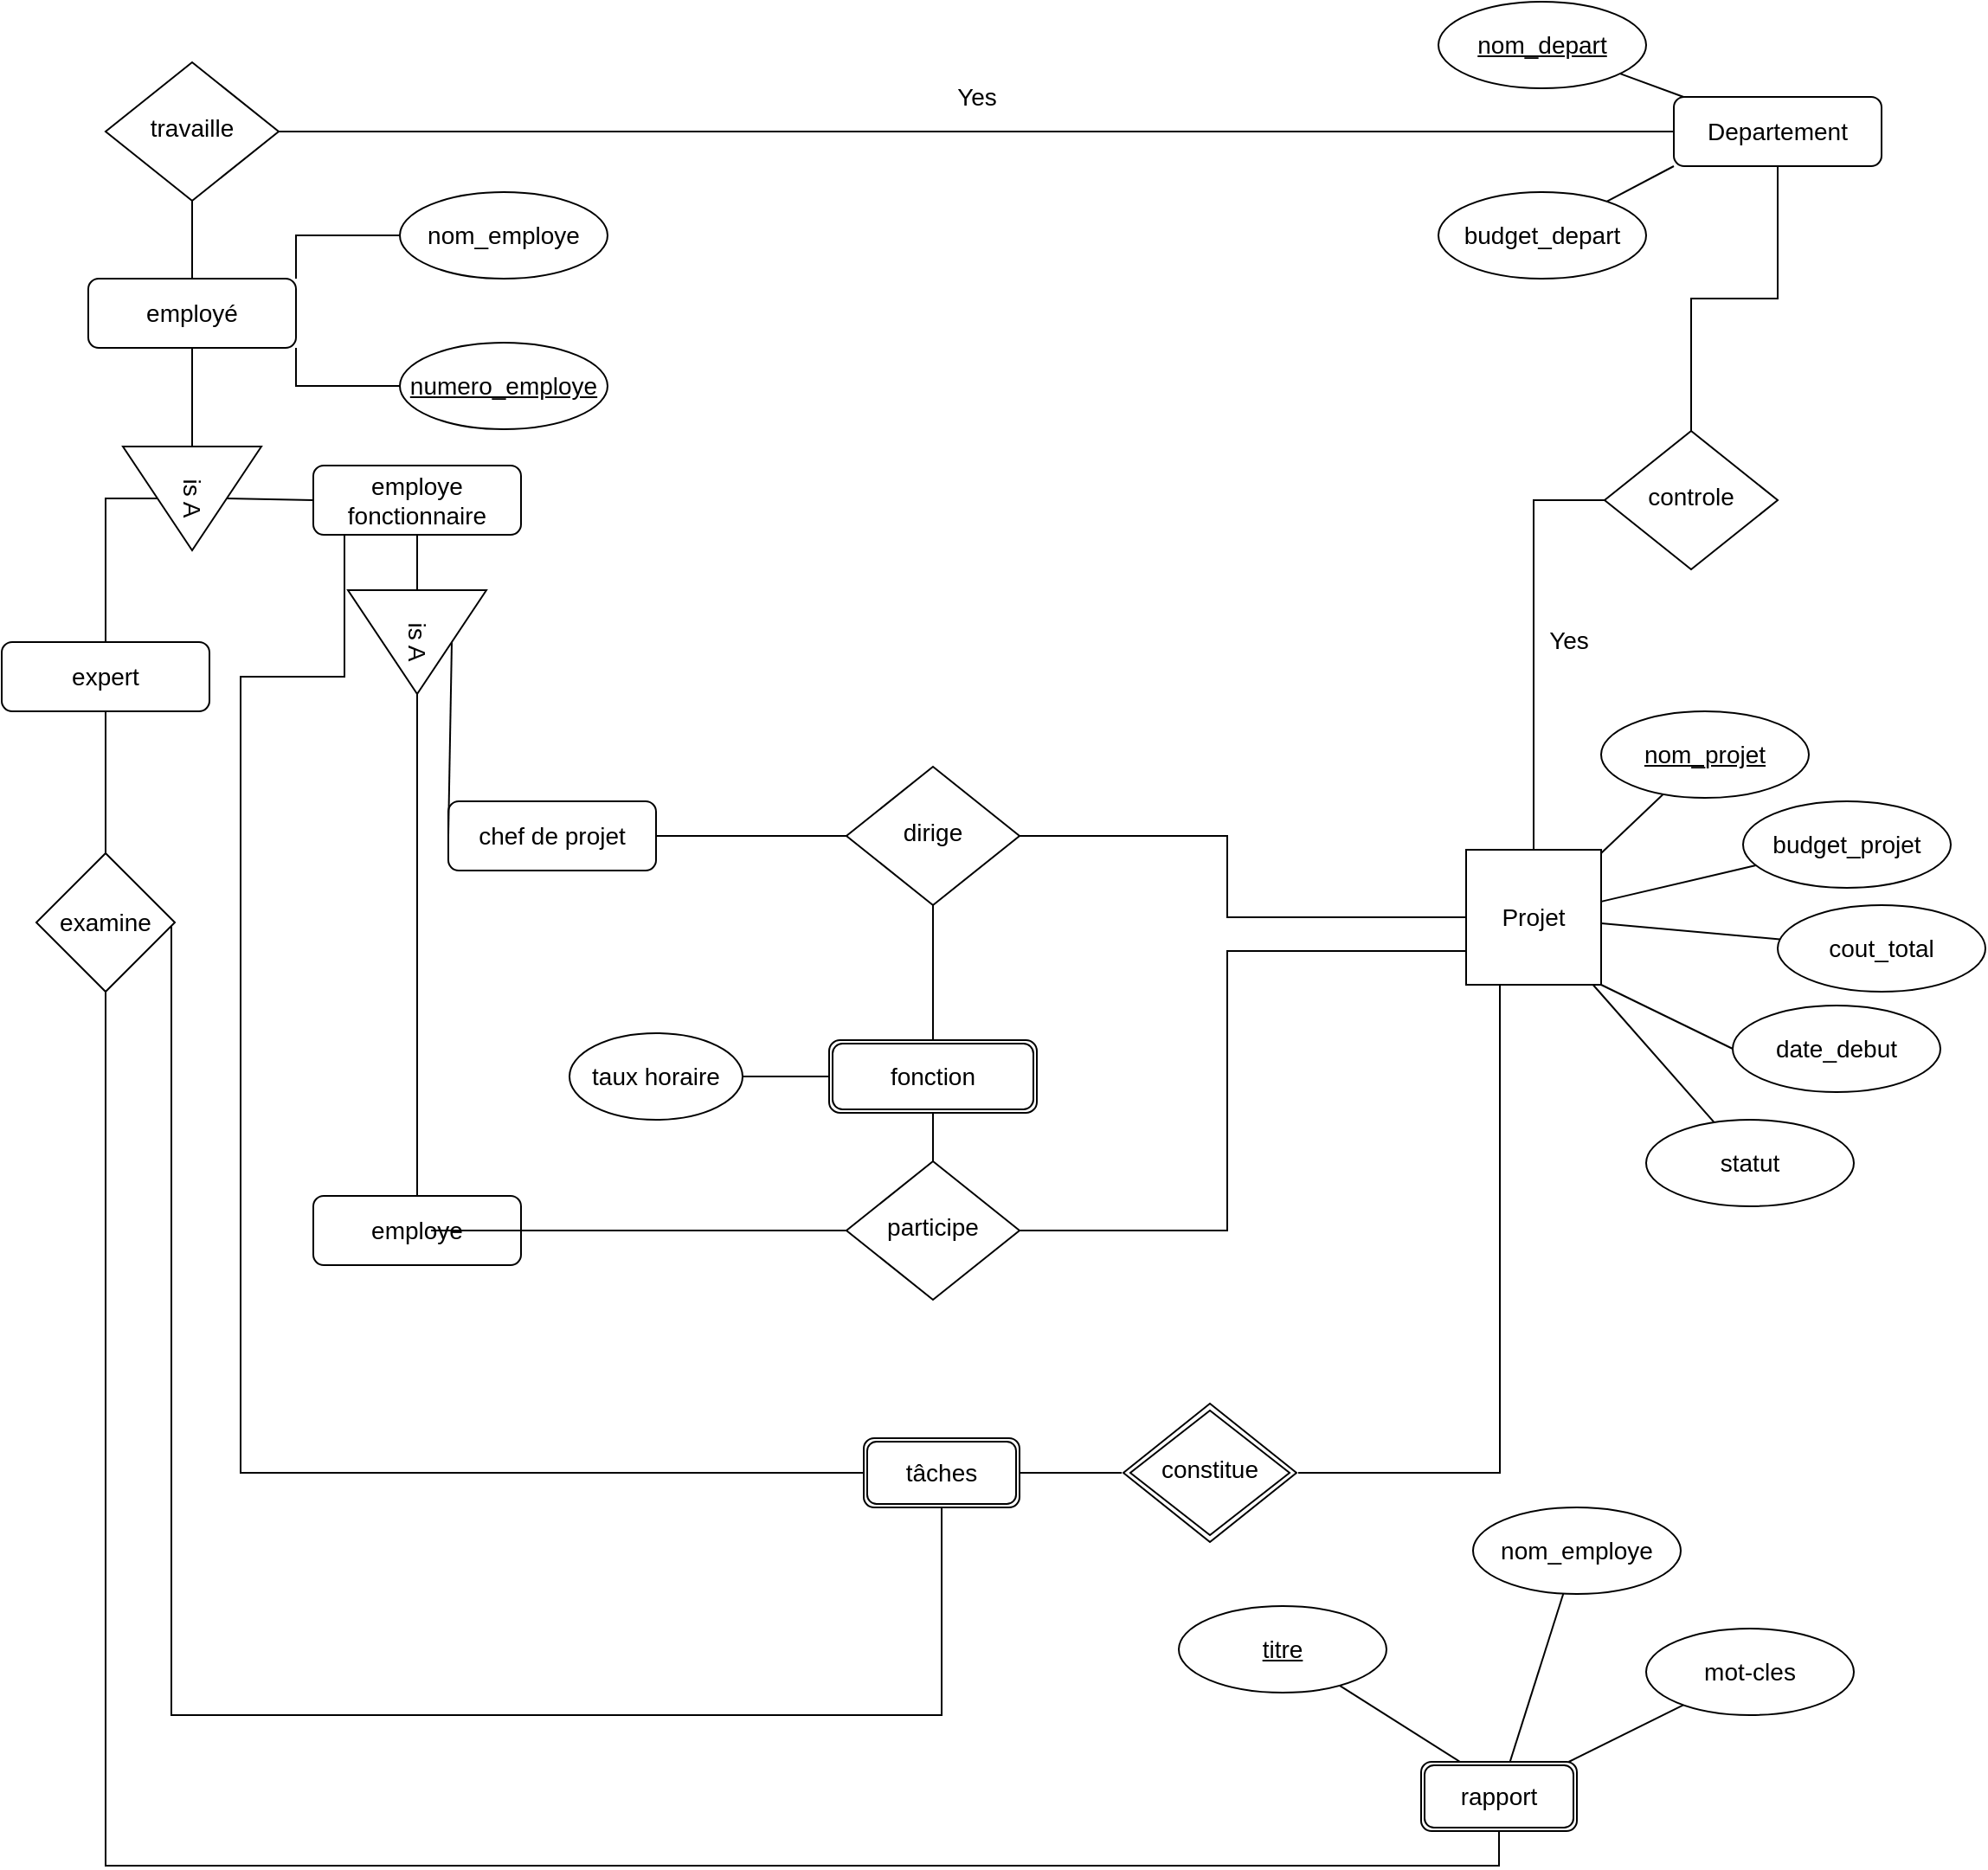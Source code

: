 <mxfile version="16.6.4" type="github">
  <diagram id="C5RBs43oDa-KdzZeNtuy" name="Page-1">
    <mxGraphModel dx="1036" dy="705" grid="1" gridSize="10" guides="1" tooltips="1" connect="1" arrows="1" fold="1" page="1" pageScale="1" pageWidth="1169" pageHeight="827" math="0" shadow="0">
      <root>
        <mxCell id="WIyWlLk6GJQsqaUBKTNV-0" />
        <mxCell id="WIyWlLk6GJQsqaUBKTNV-1" parent="WIyWlLk6GJQsqaUBKTNV-0" />
        <mxCell id="WIyWlLk6GJQsqaUBKTNV-2" value="" style="rounded=0;html=1;jettySize=auto;orthogonalLoop=1;fontSize=14;endArrow=none;endFill=0;endSize=8;strokeWidth=1;shadow=0;labelBackgroundColor=none;edgeStyle=orthogonalEdgeStyle;" parent="WIyWlLk6GJQsqaUBKTNV-1" source="WIyWlLk6GJQsqaUBKTNV-3" target="WIyWlLk6GJQsqaUBKTNV-6" edge="1">
          <mxGeometry relative="1" as="geometry" />
        </mxCell>
        <mxCell id="WIyWlLk6GJQsqaUBKTNV-3" value="Departement" style="rounded=1;whiteSpace=wrap;html=1;fontSize=14;glass=0;strokeWidth=1;shadow=0;" parent="WIyWlLk6GJQsqaUBKTNV-1" vertex="1">
          <mxGeometry x="978" y="105" width="120" height="40" as="geometry" />
        </mxCell>
        <mxCell id="WIyWlLk6GJQsqaUBKTNV-4" value="Yes" style="rounded=0;html=1;jettySize=auto;orthogonalLoop=1;fontSize=14;endArrow=none;endFill=0;endSize=8;strokeWidth=1;shadow=0;labelBackgroundColor=none;edgeStyle=orthogonalEdgeStyle;" parent="WIyWlLk6GJQsqaUBKTNV-1" source="WIyWlLk6GJQsqaUBKTNV-6" target="NJJ9FSpXdGlF9qKQExcH-1" edge="1">
          <mxGeometry y="20" relative="1" as="geometry">
            <mxPoint as="offset" />
            <mxPoint x="1038" y="488" as="targetPoint" />
          </mxGeometry>
        </mxCell>
        <mxCell id="WIyWlLk6GJQsqaUBKTNV-6" value="controle" style="rhombus;whiteSpace=wrap;html=1;shadow=0;fontFamily=Helvetica;fontSize=14;align=center;strokeWidth=1;spacing=6;spacingTop=-4;" parent="WIyWlLk6GJQsqaUBKTNV-1" vertex="1">
          <mxGeometry x="938" y="298" width="100" height="80" as="geometry" />
        </mxCell>
        <mxCell id="NJJ9FSpXdGlF9qKQExcH-59" value="" style="rounded=0;orthogonalLoop=1;jettySize=auto;html=1;fontSize=14;startArrow=none;startFill=0;endArrow=none;endFill=0;" parent="WIyWlLk6GJQsqaUBKTNV-1" source="NJJ9FSpXdGlF9qKQExcH-1" target="NJJ9FSpXdGlF9qKQExcH-10" edge="1">
          <mxGeometry relative="1" as="geometry" />
        </mxCell>
        <mxCell id="NJJ9FSpXdGlF9qKQExcH-60" value="" style="rounded=0;orthogonalLoop=1;jettySize=auto;html=1;fontSize=14;startArrow=none;startFill=0;endArrow=none;endFill=0;" parent="WIyWlLk6GJQsqaUBKTNV-1" source="NJJ9FSpXdGlF9qKQExcH-1" target="NJJ9FSpXdGlF9qKQExcH-12" edge="1">
          <mxGeometry relative="1" as="geometry" />
        </mxCell>
        <mxCell id="NJJ9FSpXdGlF9qKQExcH-61" value="" style="rounded=0;orthogonalLoop=1;jettySize=auto;html=1;fontSize=14;startArrow=none;startFill=0;endArrow=none;endFill=0;" parent="WIyWlLk6GJQsqaUBKTNV-1" source="NJJ9FSpXdGlF9qKQExcH-1" target="NJJ9FSpXdGlF9qKQExcH-13" edge="1">
          <mxGeometry relative="1" as="geometry" />
        </mxCell>
        <mxCell id="NJJ9FSpXdGlF9qKQExcH-1" value="Projet" style="whiteSpace=wrap;html=1;aspect=fixed;fontSize=14;" parent="WIyWlLk6GJQsqaUBKTNV-1" vertex="1">
          <mxGeometry x="858" y="540" width="78" height="78" as="geometry" />
        </mxCell>
        <mxCell id="NJJ9FSpXdGlF9qKQExcH-63" value="" style="edgeStyle=none;rounded=0;orthogonalLoop=1;jettySize=auto;html=1;fontSize=14;startArrow=none;startFill=0;endArrow=none;endFill=0;" parent="WIyWlLk6GJQsqaUBKTNV-1" source="NJJ9FSpXdGlF9qKQExcH-3" target="NJJ9FSpXdGlF9qKQExcH-1" edge="1">
          <mxGeometry relative="1" as="geometry" />
        </mxCell>
        <mxCell id="NJJ9FSpXdGlF9qKQExcH-3" value="budget_projet" style="ellipse;whiteSpace=wrap;html=1;fontSize=14;" parent="WIyWlLk6GJQsqaUBKTNV-1" vertex="1">
          <mxGeometry x="1018" y="512" width="120" height="50" as="geometry" />
        </mxCell>
        <mxCell id="NJJ9FSpXdGlF9qKQExcH-10" value="&lt;u style=&quot;font-size: 14px;&quot;&gt;nom_projet&lt;/u&gt;" style="ellipse;whiteSpace=wrap;html=1;fontSize=14;" parent="WIyWlLk6GJQsqaUBKTNV-1" vertex="1">
          <mxGeometry x="936" y="460" width="120" height="50" as="geometry" />
        </mxCell>
        <mxCell id="NJJ9FSpXdGlF9qKQExcH-12" value="&lt;span style=&quot;font-size: 14px;&quot;&gt;cout_total&lt;/span&gt;" style="ellipse;whiteSpace=wrap;html=1;fontSize=14;" parent="WIyWlLk6GJQsqaUBKTNV-1" vertex="1">
          <mxGeometry x="1038" y="572" width="120" height="50" as="geometry" />
        </mxCell>
        <mxCell id="NJJ9FSpXdGlF9qKQExcH-13" value="statut" style="ellipse;whiteSpace=wrap;html=1;fontSize=14;" parent="WIyWlLk6GJQsqaUBKTNV-1" vertex="1">
          <mxGeometry x="962" y="696" width="120" height="50" as="geometry" />
        </mxCell>
        <mxCell id="NJJ9FSpXdGlF9qKQExcH-17" value="" style="rounded=0;html=1;jettySize=auto;orthogonalLoop=1;fontSize=14;endArrow=none;endFill=0;endSize=8;strokeWidth=1;shadow=0;labelBackgroundColor=none;edgeStyle=orthogonalEdgeStyle;exitX=1;exitY=0.5;exitDx=0;exitDy=0;" parent="WIyWlLk6GJQsqaUBKTNV-1" source="NJJ9FSpXdGlF9qKQExcH-41" target="NJJ9FSpXdGlF9qKQExcH-20" edge="1">
          <mxGeometry relative="1" as="geometry">
            <mxPoint x="580" y="552" as="sourcePoint" />
          </mxGeometry>
        </mxCell>
        <mxCell id="n6n0-BUaevNCVS4KYWhE-22" style="edgeStyle=orthogonalEdgeStyle;rounded=0;orthogonalLoop=1;jettySize=auto;html=1;entryX=0;entryY=0.5;entryDx=0;entryDy=0;fontSize=14;endArrow=none;endFill=0;" edge="1" parent="WIyWlLk6GJQsqaUBKTNV-1" source="NJJ9FSpXdGlF9qKQExcH-20" target="NJJ9FSpXdGlF9qKQExcH-1">
          <mxGeometry relative="1" as="geometry">
            <Array as="points">
              <mxPoint x="720" y="532" />
              <mxPoint x="720" y="579" />
            </Array>
          </mxGeometry>
        </mxCell>
        <mxCell id="NJJ9FSpXdGlF9qKQExcH-20" value="dirige" style="rhombus;whiteSpace=wrap;html=1;shadow=0;fontFamily=Helvetica;fontSize=14;align=center;strokeWidth=1;spacing=6;spacingTop=-4;" parent="WIyWlLk6GJQsqaUBKTNV-1" vertex="1">
          <mxGeometry x="500" y="492" width="100" height="80" as="geometry" />
        </mxCell>
        <mxCell id="NJJ9FSpXdGlF9qKQExcH-54" value="" style="edgeStyle=orthogonalEdgeStyle;rounded=0;orthogonalLoop=1;jettySize=auto;html=1;fontSize=14;startArrow=none;startFill=0;endArrow=none;endFill=0;" parent="WIyWlLk6GJQsqaUBKTNV-1" source="NJJ9FSpXdGlF9qKQExcH-21" target="NJJ9FSpXdGlF9qKQExcH-51" edge="1">
          <mxGeometry relative="1" as="geometry" />
        </mxCell>
        <mxCell id="NJJ9FSpXdGlF9qKQExcH-21" value="taux horaire" style="ellipse;whiteSpace=wrap;html=1;fontSize=14;" parent="WIyWlLk6GJQsqaUBKTNV-1" vertex="1">
          <mxGeometry x="340" y="646" width="100" height="50" as="geometry" />
        </mxCell>
        <mxCell id="NJJ9FSpXdGlF9qKQExcH-57" value="" style="edgeStyle=orthogonalEdgeStyle;rounded=0;orthogonalLoop=1;jettySize=auto;html=1;fontSize=14;startArrow=none;startFill=0;endArrow=none;endFill=0;" parent="WIyWlLk6GJQsqaUBKTNV-1" source="NJJ9FSpXdGlF9qKQExcH-24" target="NJJ9FSpXdGlF9qKQExcH-29" edge="1">
          <mxGeometry relative="1" as="geometry" />
        </mxCell>
        <mxCell id="NJJ9FSpXdGlF9qKQExcH-58" value="" style="edgeStyle=orthogonalEdgeStyle;rounded=0;orthogonalLoop=1;jettySize=auto;html=1;fontSize=14;startArrow=none;startFill=0;endArrow=none;endFill=0;" parent="WIyWlLk6GJQsqaUBKTNV-1" source="NJJ9FSpXdGlF9qKQExcH-24" target="NJJ9FSpXdGlF9qKQExcH-26" edge="1">
          <mxGeometry relative="1" as="geometry" />
        </mxCell>
        <mxCell id="NJJ9FSpXdGlF9qKQExcH-24" value="employé" style="rounded=1;whiteSpace=wrap;html=1;fontSize=14;glass=0;strokeWidth=1;shadow=0;" parent="WIyWlLk6GJQsqaUBKTNV-1" vertex="1">
          <mxGeometry x="62" y="210" width="120" height="40" as="geometry" />
        </mxCell>
        <mxCell id="NJJ9FSpXdGlF9qKQExcH-25" value="Yes" style="rounded=0;html=1;jettySize=auto;orthogonalLoop=1;fontSize=14;endArrow=none;endFill=0;endSize=8;strokeWidth=1;shadow=0;labelBackgroundColor=none;edgeStyle=orthogonalEdgeStyle;entryX=0;entryY=0.5;entryDx=0;entryDy=0;" parent="WIyWlLk6GJQsqaUBKTNV-1" source="NJJ9FSpXdGlF9qKQExcH-26" target="WIyWlLk6GJQsqaUBKTNV-3" edge="1">
          <mxGeometry y="20" relative="1" as="geometry">
            <mxPoint as="offset" />
            <mxPoint x="132" y="590" as="targetPoint" />
          </mxGeometry>
        </mxCell>
        <mxCell id="NJJ9FSpXdGlF9qKQExcH-26" value="travaille" style="rhombus;whiteSpace=wrap;html=1;shadow=0;fontFamily=Helvetica;fontSize=14;align=center;strokeWidth=1;spacing=6;spacingTop=-4;" parent="WIyWlLk6GJQsqaUBKTNV-1" vertex="1">
          <mxGeometry x="72" y="85" width="100" height="80" as="geometry" />
        </mxCell>
        <mxCell id="NJJ9FSpXdGlF9qKQExcH-27" value="date_debut" style="ellipse;whiteSpace=wrap;html=1;fontSize=14;" parent="WIyWlLk6GJQsqaUBKTNV-1" vertex="1">
          <mxGeometry x="1012" y="630" width="120" height="50" as="geometry" />
        </mxCell>
        <mxCell id="NJJ9FSpXdGlF9qKQExcH-28" value="" style="endArrow=none;html=1;rounded=0;entryX=1;entryY=1;entryDx=0;entryDy=0;exitX=0;exitY=0.5;exitDx=0;exitDy=0;fontSize=14;" parent="WIyWlLk6GJQsqaUBKTNV-1" source="NJJ9FSpXdGlF9qKQExcH-27" target="NJJ9FSpXdGlF9qKQExcH-1" edge="1">
          <mxGeometry width="50" height="50" relative="1" as="geometry">
            <mxPoint x="-38" y="640" as="sourcePoint" />
            <mxPoint x="172" y="610" as="targetPoint" />
          </mxGeometry>
        </mxCell>
        <mxCell id="NJJ9FSpXdGlF9qKQExcH-29" value="&lt;font style=&quot;font-size: 14px; line-height: 1;&quot;&gt;is A&lt;/font&gt;" style="triangle;whiteSpace=wrap;html=1;rotation=90;fontSize=14;" parent="WIyWlLk6GJQsqaUBKTNV-1" vertex="1">
          <mxGeometry x="92" y="297" width="60" height="80" as="geometry" />
        </mxCell>
        <mxCell id="NJJ9FSpXdGlF9qKQExcH-35" value="&lt;font style=&quot;font-size: 14px;&quot;&gt;expert&lt;/font&gt;" style="rounded=1;whiteSpace=wrap;html=1;fontSize=14;glass=0;strokeWidth=1;shadow=0;" parent="WIyWlLk6GJQsqaUBKTNV-1" vertex="1">
          <mxGeometry x="12" y="420" width="120" height="40" as="geometry" />
        </mxCell>
        <mxCell id="n6n0-BUaevNCVS4KYWhE-27" style="edgeStyle=orthogonalEdgeStyle;rounded=0;orthogonalLoop=1;jettySize=auto;html=1;entryX=0;entryY=0.5;entryDx=0;entryDy=0;fontSize=14;endArrow=none;endFill=0;" edge="1" parent="WIyWlLk6GJQsqaUBKTNV-1" source="NJJ9FSpXdGlF9qKQExcH-36" target="n6n0-BUaevNCVS4KYWhE-16">
          <mxGeometry relative="1" as="geometry">
            <Array as="points">
              <mxPoint x="210" y="440" />
              <mxPoint x="150" y="440" />
              <mxPoint x="150" y="900" />
            </Array>
          </mxGeometry>
        </mxCell>
        <mxCell id="NJJ9FSpXdGlF9qKQExcH-36" value="employe fonctionnaire" style="rounded=1;whiteSpace=wrap;html=1;fontSize=14;glass=0;strokeWidth=1;shadow=0;strokeColor=default;" parent="WIyWlLk6GJQsqaUBKTNV-1" vertex="1">
          <mxGeometry x="192" y="318" width="120" height="40" as="geometry" />
        </mxCell>
        <mxCell id="NJJ9FSpXdGlF9qKQExcH-37" value="&lt;font style=&quot;font-size: 14px; line-height: 1;&quot;&gt;is A&lt;/font&gt;" style="triangle;whiteSpace=wrap;html=1;rotation=90;fontSize=14;" parent="WIyWlLk6GJQsqaUBKTNV-1" vertex="1">
          <mxGeometry x="222" y="380" width="60" height="80" as="geometry" />
        </mxCell>
        <mxCell id="NJJ9FSpXdGlF9qKQExcH-40" value="&lt;font style=&quot;font-size: 14px;&quot;&gt;employe&lt;/font&gt;" style="rounded=1;whiteSpace=wrap;html=1;fontSize=14;glass=0;strokeWidth=1;shadow=0;" parent="WIyWlLk6GJQsqaUBKTNV-1" vertex="1">
          <mxGeometry x="192" y="740" width="120" height="40" as="geometry" />
        </mxCell>
        <mxCell id="NJJ9FSpXdGlF9qKQExcH-41" value="chef de projet" style="rounded=1;whiteSpace=wrap;html=1;fontSize=14;glass=0;strokeWidth=1;shadow=0;" parent="WIyWlLk6GJQsqaUBKTNV-1" vertex="1">
          <mxGeometry x="270" y="512" width="120" height="40" as="geometry" />
        </mxCell>
        <mxCell id="NJJ9FSpXdGlF9qKQExcH-44" value="" style="endArrow=none;startArrow=none;html=1;rounded=0;fontSize=14;exitX=0.5;exitY=0;exitDx=0;exitDy=0;entryX=0;entryY=0.5;entryDx=0;entryDy=0;startFill=0;endFill=0;" parent="WIyWlLk6GJQsqaUBKTNV-1" source="NJJ9FSpXdGlF9qKQExcH-29" target="NJJ9FSpXdGlF9qKQExcH-36" edge="1">
          <mxGeometry width="50" height="50" relative="1" as="geometry">
            <mxPoint x="602" y="440" as="sourcePoint" />
            <mxPoint x="652" y="390" as="targetPoint" />
          </mxGeometry>
        </mxCell>
        <mxCell id="NJJ9FSpXdGlF9qKQExcH-45" value="" style="endArrow=none;html=1;rounded=0;fontSize=14;entryX=0.5;entryY=1;entryDx=0;entryDy=0;exitX=0.5;exitY=0;exitDx=0;exitDy=0;" parent="WIyWlLk6GJQsqaUBKTNV-1" source="NJJ9FSpXdGlF9qKQExcH-35" target="NJJ9FSpXdGlF9qKQExcH-29" edge="1">
          <mxGeometry width="50" height="50" relative="1" as="geometry">
            <mxPoint x="52" y="420" as="sourcePoint" />
            <mxPoint x="62" y="352" as="targetPoint" />
            <Array as="points">
              <mxPoint x="72" y="337" />
            </Array>
          </mxGeometry>
        </mxCell>
        <mxCell id="NJJ9FSpXdGlF9qKQExcH-46" value="" style="endArrow=none;html=1;rounded=0;fontSize=14;exitX=0.5;exitY=0;exitDx=0;exitDy=0;entryX=0;entryY=0.5;entryDx=0;entryDy=0;" parent="WIyWlLk6GJQsqaUBKTNV-1" source="NJJ9FSpXdGlF9qKQExcH-37" target="NJJ9FSpXdGlF9qKQExcH-41" edge="1">
          <mxGeometry width="50" height="50" relative="1" as="geometry">
            <mxPoint x="602" y="532" as="sourcePoint" />
            <mxPoint x="652" y="482" as="targetPoint" />
          </mxGeometry>
        </mxCell>
        <mxCell id="NJJ9FSpXdGlF9qKQExcH-47" value="" style="endArrow=none;html=1;rounded=0;fontSize=14;exitX=1;exitY=0.5;exitDx=0;exitDy=0;entryX=0.5;entryY=0;entryDx=0;entryDy=0;" parent="WIyWlLk6GJQsqaUBKTNV-1" source="NJJ9FSpXdGlF9qKQExcH-37" target="NJJ9FSpXdGlF9qKQExcH-40" edge="1">
          <mxGeometry width="50" height="50" relative="1" as="geometry">
            <mxPoint x="602" y="532" as="sourcePoint" />
            <mxPoint x="652" y="482" as="targetPoint" />
          </mxGeometry>
        </mxCell>
        <mxCell id="NJJ9FSpXdGlF9qKQExcH-49" value="participe" style="rhombus;whiteSpace=wrap;html=1;shadow=0;fontFamily=Helvetica;fontSize=14;align=center;strokeWidth=1;spacing=6;spacingTop=-4;" parent="WIyWlLk6GJQsqaUBKTNV-1" vertex="1">
          <mxGeometry x="500" y="720" width="100" height="80" as="geometry" />
        </mxCell>
        <mxCell id="NJJ9FSpXdGlF9qKQExcH-55" value="" style="edgeStyle=orthogonalEdgeStyle;rounded=0;orthogonalLoop=1;jettySize=auto;html=1;fontSize=14;startArrow=none;startFill=0;endArrow=none;endFill=0;" parent="WIyWlLk6GJQsqaUBKTNV-1" source="NJJ9FSpXdGlF9qKQExcH-51" target="NJJ9FSpXdGlF9qKQExcH-49" edge="1">
          <mxGeometry relative="1" as="geometry" />
        </mxCell>
        <mxCell id="NJJ9FSpXdGlF9qKQExcH-56" value="" style="edgeStyle=orthogonalEdgeStyle;rounded=0;orthogonalLoop=1;jettySize=auto;html=1;fontSize=14;startArrow=none;startFill=0;endArrow=none;endFill=0;" parent="WIyWlLk6GJQsqaUBKTNV-1" source="NJJ9FSpXdGlF9qKQExcH-51" target="NJJ9FSpXdGlF9qKQExcH-20" edge="1">
          <mxGeometry relative="1" as="geometry" />
        </mxCell>
        <mxCell id="n6n0-BUaevNCVS4KYWhE-23" style="edgeStyle=orthogonalEdgeStyle;rounded=0;orthogonalLoop=1;jettySize=auto;html=1;entryX=0;entryY=0.75;entryDx=0;entryDy=0;fontSize=14;endArrow=none;endFill=0;exitX=1;exitY=0.5;exitDx=0;exitDy=0;" edge="1" parent="WIyWlLk6GJQsqaUBKTNV-1" source="NJJ9FSpXdGlF9qKQExcH-49" target="NJJ9FSpXdGlF9qKQExcH-1">
          <mxGeometry relative="1" as="geometry">
            <Array as="points">
              <mxPoint x="720" y="760" />
              <mxPoint x="720" y="598" />
            </Array>
          </mxGeometry>
        </mxCell>
        <mxCell id="NJJ9FSpXdGlF9qKQExcH-51" value="fonction" style="shape=ext;double=1;rounded=1;whiteSpace=wrap;html=1;fontSize=14;" parent="WIyWlLk6GJQsqaUBKTNV-1" vertex="1">
          <mxGeometry x="490" y="650" width="120" height="42" as="geometry" />
        </mxCell>
        <mxCell id="NJJ9FSpXdGlF9qKQExcH-52" value="" style="endArrow=none;html=1;rounded=0;fontSize=14;exitX=1;exitY=0.5;exitDx=0;exitDy=0;entryX=0;entryY=0.5;entryDx=0;entryDy=0;" parent="WIyWlLk6GJQsqaUBKTNV-1" target="NJJ9FSpXdGlF9qKQExcH-49" edge="1">
          <mxGeometry width="50" height="50" relative="1" as="geometry">
            <mxPoint x="260" y="760" as="sourcePoint" />
            <mxPoint x="530" y="637" as="targetPoint" />
          </mxGeometry>
        </mxCell>
        <mxCell id="NJJ9FSpXdGlF9qKQExcH-62" value="" style="endArrow=none;html=1;rounded=0;fontSize=14;entryX=0.5;entryY=1;entryDx=0;entryDy=0;exitX=0;exitY=0.5;exitDx=0;exitDy=0;" parent="WIyWlLk6GJQsqaUBKTNV-1" source="NJJ9FSpXdGlF9qKQExcH-37" target="NJJ9FSpXdGlF9qKQExcH-36" edge="1">
          <mxGeometry width="50" height="50" relative="1" as="geometry">
            <mxPoint x="532" y="490" as="sourcePoint" />
            <mxPoint x="582" y="440" as="targetPoint" />
          </mxGeometry>
        </mxCell>
        <mxCell id="NJJ9FSpXdGlF9qKQExcH-66" style="rounded=0;orthogonalLoop=1;jettySize=auto;html=1;fontSize=14;startArrow=none;startFill=0;endArrow=none;endFill=0;" parent="WIyWlLk6GJQsqaUBKTNV-1" source="NJJ9FSpXdGlF9qKQExcH-65" target="WIyWlLk6GJQsqaUBKTNV-3" edge="1">
          <mxGeometry relative="1" as="geometry" />
        </mxCell>
        <mxCell id="NJJ9FSpXdGlF9qKQExcH-65" value="&lt;u style=&quot;font-size: 14px;&quot;&gt;nom_depart&lt;/u&gt;" style="ellipse;whiteSpace=wrap;html=1;fontSize=14;" parent="WIyWlLk6GJQsqaUBKTNV-1" vertex="1">
          <mxGeometry x="842" y="50" width="120" height="50" as="geometry" />
        </mxCell>
        <mxCell id="NJJ9FSpXdGlF9qKQExcH-70" style="edgeStyle=orthogonalEdgeStyle;rounded=0;orthogonalLoop=1;jettySize=auto;html=1;entryX=1;entryY=0;entryDx=0;entryDy=0;fontSize=14;startArrow=none;startFill=0;endArrow=none;endFill=0;" parent="WIyWlLk6GJQsqaUBKTNV-1" source="NJJ9FSpXdGlF9qKQExcH-68" target="NJJ9FSpXdGlF9qKQExcH-24" edge="1">
          <mxGeometry relative="1" as="geometry" />
        </mxCell>
        <mxCell id="NJJ9FSpXdGlF9qKQExcH-68" value="nom_employe" style="ellipse;whiteSpace=wrap;html=1;fontSize=14;" parent="WIyWlLk6GJQsqaUBKTNV-1" vertex="1">
          <mxGeometry x="242" y="160" width="120" height="50" as="geometry" />
        </mxCell>
        <mxCell id="NJJ9FSpXdGlF9qKQExcH-71" style="edgeStyle=orthogonalEdgeStyle;rounded=0;orthogonalLoop=1;jettySize=auto;html=1;exitX=0;exitY=0.5;exitDx=0;exitDy=0;entryX=1;entryY=1;entryDx=0;entryDy=0;fontSize=14;startArrow=none;startFill=0;endArrow=none;endFill=0;" parent="WIyWlLk6GJQsqaUBKTNV-1" source="NJJ9FSpXdGlF9qKQExcH-69" target="NJJ9FSpXdGlF9qKQExcH-24" edge="1">
          <mxGeometry relative="1" as="geometry" />
        </mxCell>
        <mxCell id="NJJ9FSpXdGlF9qKQExcH-69" value="&lt;u style=&quot;font-size: 14px;&quot;&gt;numero_employe&lt;/u&gt;" style="ellipse;whiteSpace=wrap;html=1;fontSize=14;" parent="WIyWlLk6GJQsqaUBKTNV-1" vertex="1">
          <mxGeometry x="242" y="247" width="120" height="50" as="geometry" />
        </mxCell>
        <mxCell id="n6n0-BUaevNCVS4KYWhE-2" style="edgeStyle=none;rounded=0;orthogonalLoop=1;jettySize=auto;html=1;entryX=0;entryY=1;entryDx=0;entryDy=0;endArrow=none;endFill=0;fontSize=14;" edge="1" parent="WIyWlLk6GJQsqaUBKTNV-1" source="n6n0-BUaevNCVS4KYWhE-0" target="WIyWlLk6GJQsqaUBKTNV-3">
          <mxGeometry relative="1" as="geometry" />
        </mxCell>
        <mxCell id="n6n0-BUaevNCVS4KYWhE-0" value="budget_depart" style="ellipse;whiteSpace=wrap;html=1;fontSize=14;" vertex="1" parent="WIyWlLk6GJQsqaUBKTNV-1">
          <mxGeometry x="842" y="160" width="120" height="50" as="geometry" />
        </mxCell>
        <mxCell id="n6n0-BUaevNCVS4KYWhE-4" value="rapport" style="shape=ext;double=1;rounded=1;whiteSpace=wrap;html=1;strokeColor=default;fontSize=14;" vertex="1" parent="WIyWlLk6GJQsqaUBKTNV-1">
          <mxGeometry x="832" y="1067" width="90" height="40" as="geometry" />
        </mxCell>
        <mxCell id="n6n0-BUaevNCVS4KYWhE-8" style="edgeStyle=none;rounded=0;orthogonalLoop=1;jettySize=auto;html=1;endArrow=none;endFill=0;fontSize=14;" edge="1" parent="WIyWlLk6GJQsqaUBKTNV-1" source="n6n0-BUaevNCVS4KYWhE-7" target="n6n0-BUaevNCVS4KYWhE-4">
          <mxGeometry relative="1" as="geometry" />
        </mxCell>
        <mxCell id="n6n0-BUaevNCVS4KYWhE-7" value="nom_employe" style="ellipse;whiteSpace=wrap;html=1;fontSize=14;" vertex="1" parent="WIyWlLk6GJQsqaUBKTNV-1">
          <mxGeometry x="862" y="920" width="120" height="50" as="geometry" />
        </mxCell>
        <mxCell id="n6n0-BUaevNCVS4KYWhE-10" style="edgeStyle=none;rounded=0;orthogonalLoop=1;jettySize=auto;html=1;entryX=0.25;entryY=0;entryDx=0;entryDy=0;endArrow=none;endFill=0;fontSize=14;" edge="1" parent="WIyWlLk6GJQsqaUBKTNV-1" source="n6n0-BUaevNCVS4KYWhE-9" target="n6n0-BUaevNCVS4KYWhE-4">
          <mxGeometry relative="1" as="geometry" />
        </mxCell>
        <mxCell id="n6n0-BUaevNCVS4KYWhE-9" value="&lt;u style=&quot;font-size: 14px;&quot;&gt;titre&lt;/u&gt;" style="ellipse;whiteSpace=wrap;html=1;fontSize=14;" vertex="1" parent="WIyWlLk6GJQsqaUBKTNV-1">
          <mxGeometry x="692" y="977" width="120" height="50" as="geometry" />
        </mxCell>
        <mxCell id="n6n0-BUaevNCVS4KYWhE-12" style="edgeStyle=none;rounded=0;orthogonalLoop=1;jettySize=auto;html=1;fontSize=14;endArrow=none;endFill=0;" edge="1" parent="WIyWlLk6GJQsqaUBKTNV-1" source="n6n0-BUaevNCVS4KYWhE-11" target="n6n0-BUaevNCVS4KYWhE-4">
          <mxGeometry relative="1" as="geometry" />
        </mxCell>
        <mxCell id="n6n0-BUaevNCVS4KYWhE-11" value="mot-cles" style="ellipse;whiteSpace=wrap;html=1;fontSize=14;" vertex="1" parent="WIyWlLk6GJQsqaUBKTNV-1">
          <mxGeometry x="962" y="990" width="120" height="50" as="geometry" />
        </mxCell>
        <mxCell id="n6n0-BUaevNCVS4KYWhE-14" style="edgeStyle=none;rounded=0;orthogonalLoop=1;jettySize=auto;html=1;entryX=0.5;entryY=1;entryDx=0;entryDy=0;fontSize=14;endArrow=none;endFill=0;" edge="1" parent="WIyWlLk6GJQsqaUBKTNV-1" source="n6n0-BUaevNCVS4KYWhE-13" target="NJJ9FSpXdGlF9qKQExcH-35">
          <mxGeometry relative="1" as="geometry" />
        </mxCell>
        <mxCell id="n6n0-BUaevNCVS4KYWhE-15" style="edgeStyle=orthogonalEdgeStyle;rounded=0;orthogonalLoop=1;jettySize=auto;html=1;entryX=0.5;entryY=1;entryDx=0;entryDy=0;fontSize=14;endArrow=none;endFill=0;exitX=0.5;exitY=1;exitDx=0;exitDy=0;" edge="1" parent="WIyWlLk6GJQsqaUBKTNV-1" source="n6n0-BUaevNCVS4KYWhE-13" target="n6n0-BUaevNCVS4KYWhE-4">
          <mxGeometry relative="1" as="geometry">
            <Array as="points">
              <mxPoint x="72" y="1127" />
              <mxPoint x="877" y="1127" />
            </Array>
          </mxGeometry>
        </mxCell>
        <mxCell id="n6n0-BUaevNCVS4KYWhE-28" style="edgeStyle=orthogonalEdgeStyle;rounded=0;orthogonalLoop=1;jettySize=auto;html=1;entryX=0.5;entryY=1;entryDx=0;entryDy=0;fontSize=14;endArrow=none;endFill=0;" edge="1" parent="WIyWlLk6GJQsqaUBKTNV-1" source="n6n0-BUaevNCVS4KYWhE-13" target="n6n0-BUaevNCVS4KYWhE-16">
          <mxGeometry relative="1" as="geometry">
            <Array as="points">
              <mxPoint x="110" y="1040" />
              <mxPoint x="555" y="1040" />
            </Array>
          </mxGeometry>
        </mxCell>
        <mxCell id="n6n0-BUaevNCVS4KYWhE-13" value="examine" style="rhombus;whiteSpace=wrap;html=1;fontSize=14;strokeColor=default;" vertex="1" parent="WIyWlLk6GJQsqaUBKTNV-1">
          <mxGeometry x="32" y="542" width="80" height="80" as="geometry" />
        </mxCell>
        <mxCell id="n6n0-BUaevNCVS4KYWhE-24" style="edgeStyle=orthogonalEdgeStyle;rounded=0;orthogonalLoop=1;jettySize=auto;html=1;entryX=0;entryY=0.5;entryDx=0;entryDy=0;fontSize=14;endArrow=none;endFill=0;" edge="1" parent="WIyWlLk6GJQsqaUBKTNV-1" source="n6n0-BUaevNCVS4KYWhE-16" target="n6n0-BUaevNCVS4KYWhE-21">
          <mxGeometry relative="1" as="geometry" />
        </mxCell>
        <mxCell id="n6n0-BUaevNCVS4KYWhE-16" value="tâches" style="shape=ext;double=1;rounded=1;whiteSpace=wrap;html=1;strokeColor=default;fontSize=14;" vertex="1" parent="WIyWlLk6GJQsqaUBKTNV-1">
          <mxGeometry x="510" y="880" width="90" height="40" as="geometry" />
        </mxCell>
        <mxCell id="n6n0-BUaevNCVS4KYWhE-20" style="edgeStyle=none;rounded=0;orthogonalLoop=1;jettySize=auto;html=1;exitX=0.75;exitY=1;exitDx=0;exitDy=0;fontSize=14;endArrow=none;endFill=0;" edge="1" parent="WIyWlLk6GJQsqaUBKTNV-1" source="n6n0-BUaevNCVS4KYWhE-16" target="n6n0-BUaevNCVS4KYWhE-16">
          <mxGeometry relative="1" as="geometry" />
        </mxCell>
        <mxCell id="n6n0-BUaevNCVS4KYWhE-25" style="edgeStyle=orthogonalEdgeStyle;rounded=0;orthogonalLoop=1;jettySize=auto;html=1;entryX=0.25;entryY=1;entryDx=0;entryDy=0;fontSize=14;endArrow=none;endFill=0;" edge="1" parent="WIyWlLk6GJQsqaUBKTNV-1" source="n6n0-BUaevNCVS4KYWhE-21" target="NJJ9FSpXdGlF9qKQExcH-1">
          <mxGeometry relative="1" as="geometry" />
        </mxCell>
        <mxCell id="n6n0-BUaevNCVS4KYWhE-21" value="constitue" style="rhombus;whiteSpace=wrap;html=1;shadow=0;fontFamily=Helvetica;fontSize=14;align=center;strokeWidth=1;spacing=6;spacingTop=-4;perimeterSpacing=1;sketch=0;rounded=0;double=1;" vertex="1" parent="WIyWlLk6GJQsqaUBKTNV-1">
          <mxGeometry x="660" y="860" width="100" height="80" as="geometry" />
        </mxCell>
      </root>
    </mxGraphModel>
  </diagram>
</mxfile>
